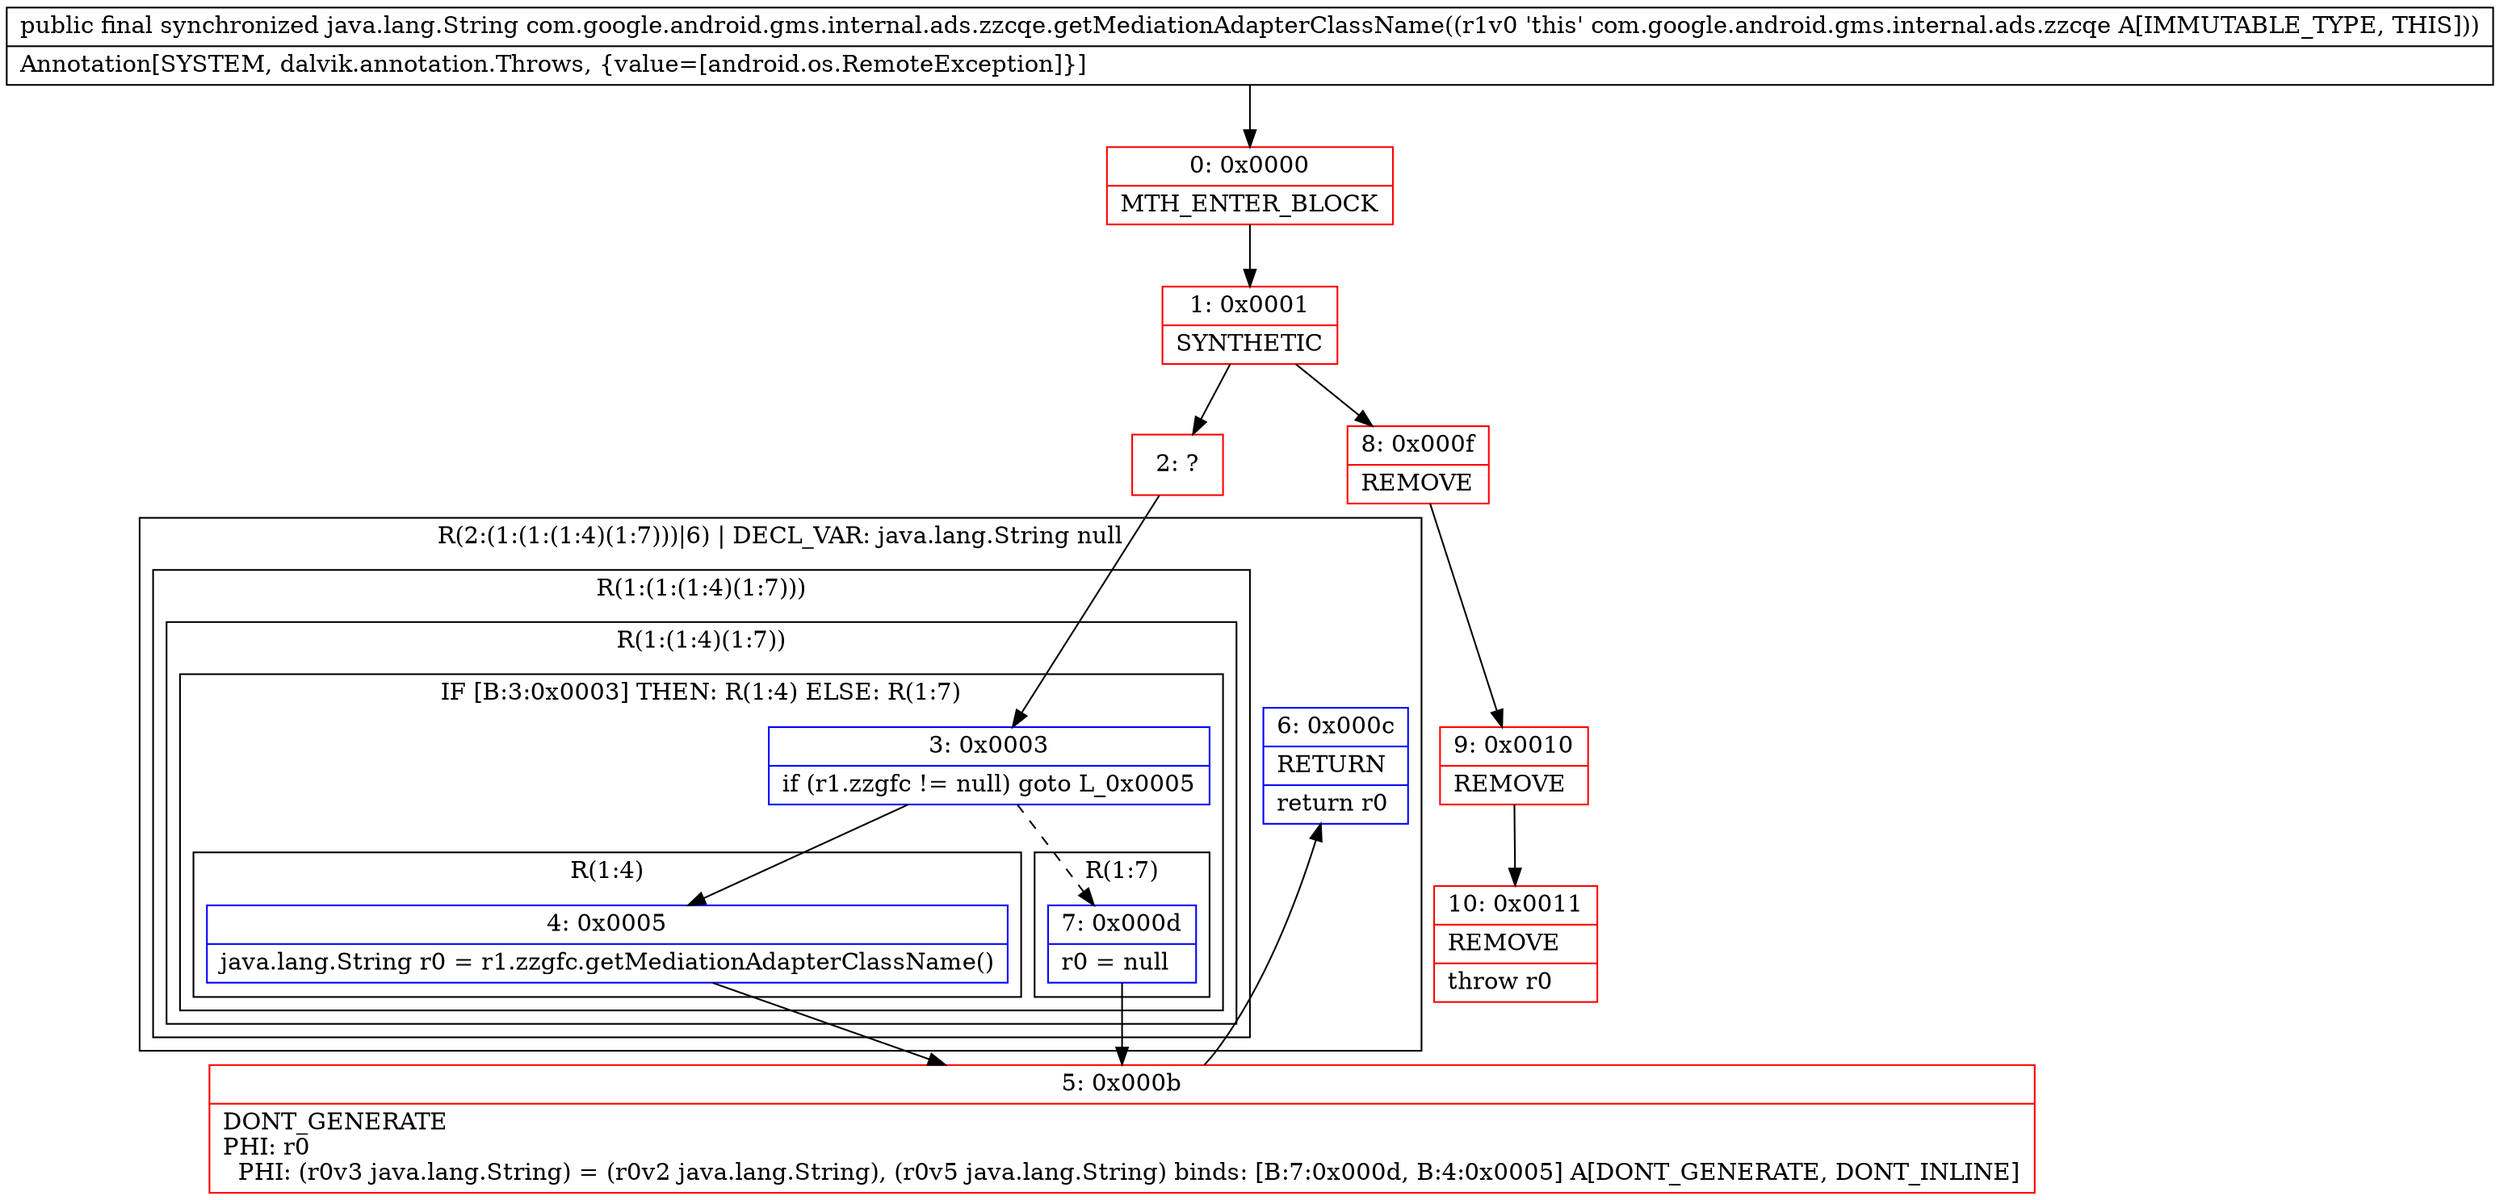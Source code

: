 digraph "CFG forcom.google.android.gms.internal.ads.zzcqe.getMediationAdapterClassName()Ljava\/lang\/String;" {
subgraph cluster_Region_1654721816 {
label = "R(2:(1:(1:(1:4)(1:7)))|6) | DECL_VAR: java.lang.String null\l";
node [shape=record,color=blue];
subgraph cluster_Region_2086224773 {
label = "R(1:(1:(1:4)(1:7)))";
node [shape=record,color=blue];
subgraph cluster_Region_2112200498 {
label = "R(1:(1:4)(1:7))";
node [shape=record,color=blue];
subgraph cluster_IfRegion_970743203 {
label = "IF [B:3:0x0003] THEN: R(1:4) ELSE: R(1:7)";
node [shape=record,color=blue];
Node_3 [shape=record,label="{3\:\ 0x0003|if (r1.zzgfc != null) goto L_0x0005\l}"];
subgraph cluster_Region_1714798495 {
label = "R(1:4)";
node [shape=record,color=blue];
Node_4 [shape=record,label="{4\:\ 0x0005|java.lang.String r0 = r1.zzgfc.getMediationAdapterClassName()\l}"];
}
subgraph cluster_Region_520196517 {
label = "R(1:7)";
node [shape=record,color=blue];
Node_7 [shape=record,label="{7\:\ 0x000d|r0 = null\l}"];
}
}
}
}
Node_6 [shape=record,label="{6\:\ 0x000c|RETURN\l|return r0\l}"];
}
Node_0 [shape=record,color=red,label="{0\:\ 0x0000|MTH_ENTER_BLOCK\l}"];
Node_1 [shape=record,color=red,label="{1\:\ 0x0001|SYNTHETIC\l}"];
Node_2 [shape=record,color=red,label="{2\:\ ?}"];
Node_5 [shape=record,color=red,label="{5\:\ 0x000b|DONT_GENERATE\lPHI: r0 \l  PHI: (r0v3 java.lang.String) = (r0v2 java.lang.String), (r0v5 java.lang.String) binds: [B:7:0x000d, B:4:0x0005] A[DONT_GENERATE, DONT_INLINE]\l}"];
Node_8 [shape=record,color=red,label="{8\:\ 0x000f|REMOVE\l}"];
Node_9 [shape=record,color=red,label="{9\:\ 0x0010|REMOVE\l}"];
Node_10 [shape=record,color=red,label="{10\:\ 0x0011|REMOVE\l|throw r0\l}"];
MethodNode[shape=record,label="{public final synchronized java.lang.String com.google.android.gms.internal.ads.zzcqe.getMediationAdapterClassName((r1v0 'this' com.google.android.gms.internal.ads.zzcqe A[IMMUTABLE_TYPE, THIS]))  | Annotation[SYSTEM, dalvik.annotation.Throws, \{value=[android.os.RemoteException]\}]\l}"];
MethodNode -> Node_0;
Node_3 -> Node_4;
Node_3 -> Node_7[style=dashed];
Node_4 -> Node_5;
Node_7 -> Node_5;
Node_0 -> Node_1;
Node_1 -> Node_2;
Node_1 -> Node_8;
Node_2 -> Node_3;
Node_5 -> Node_6;
Node_8 -> Node_9;
Node_9 -> Node_10;
}

